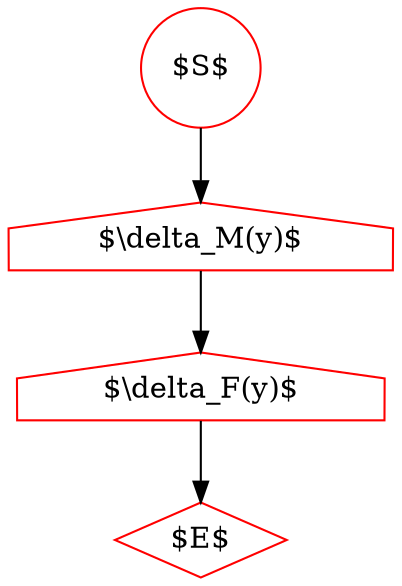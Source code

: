 digraph G {
    S [label="$S$", shape=circle, color=red];
    E [label="$E$", shape=diamond, color=red];

    I1 [label="$\\delta_M(y)$", shape=house, color=red];
    I2 [label="$\\delta_F(y)$", shape=house, color=red];

S->I1->I2->E;


}
